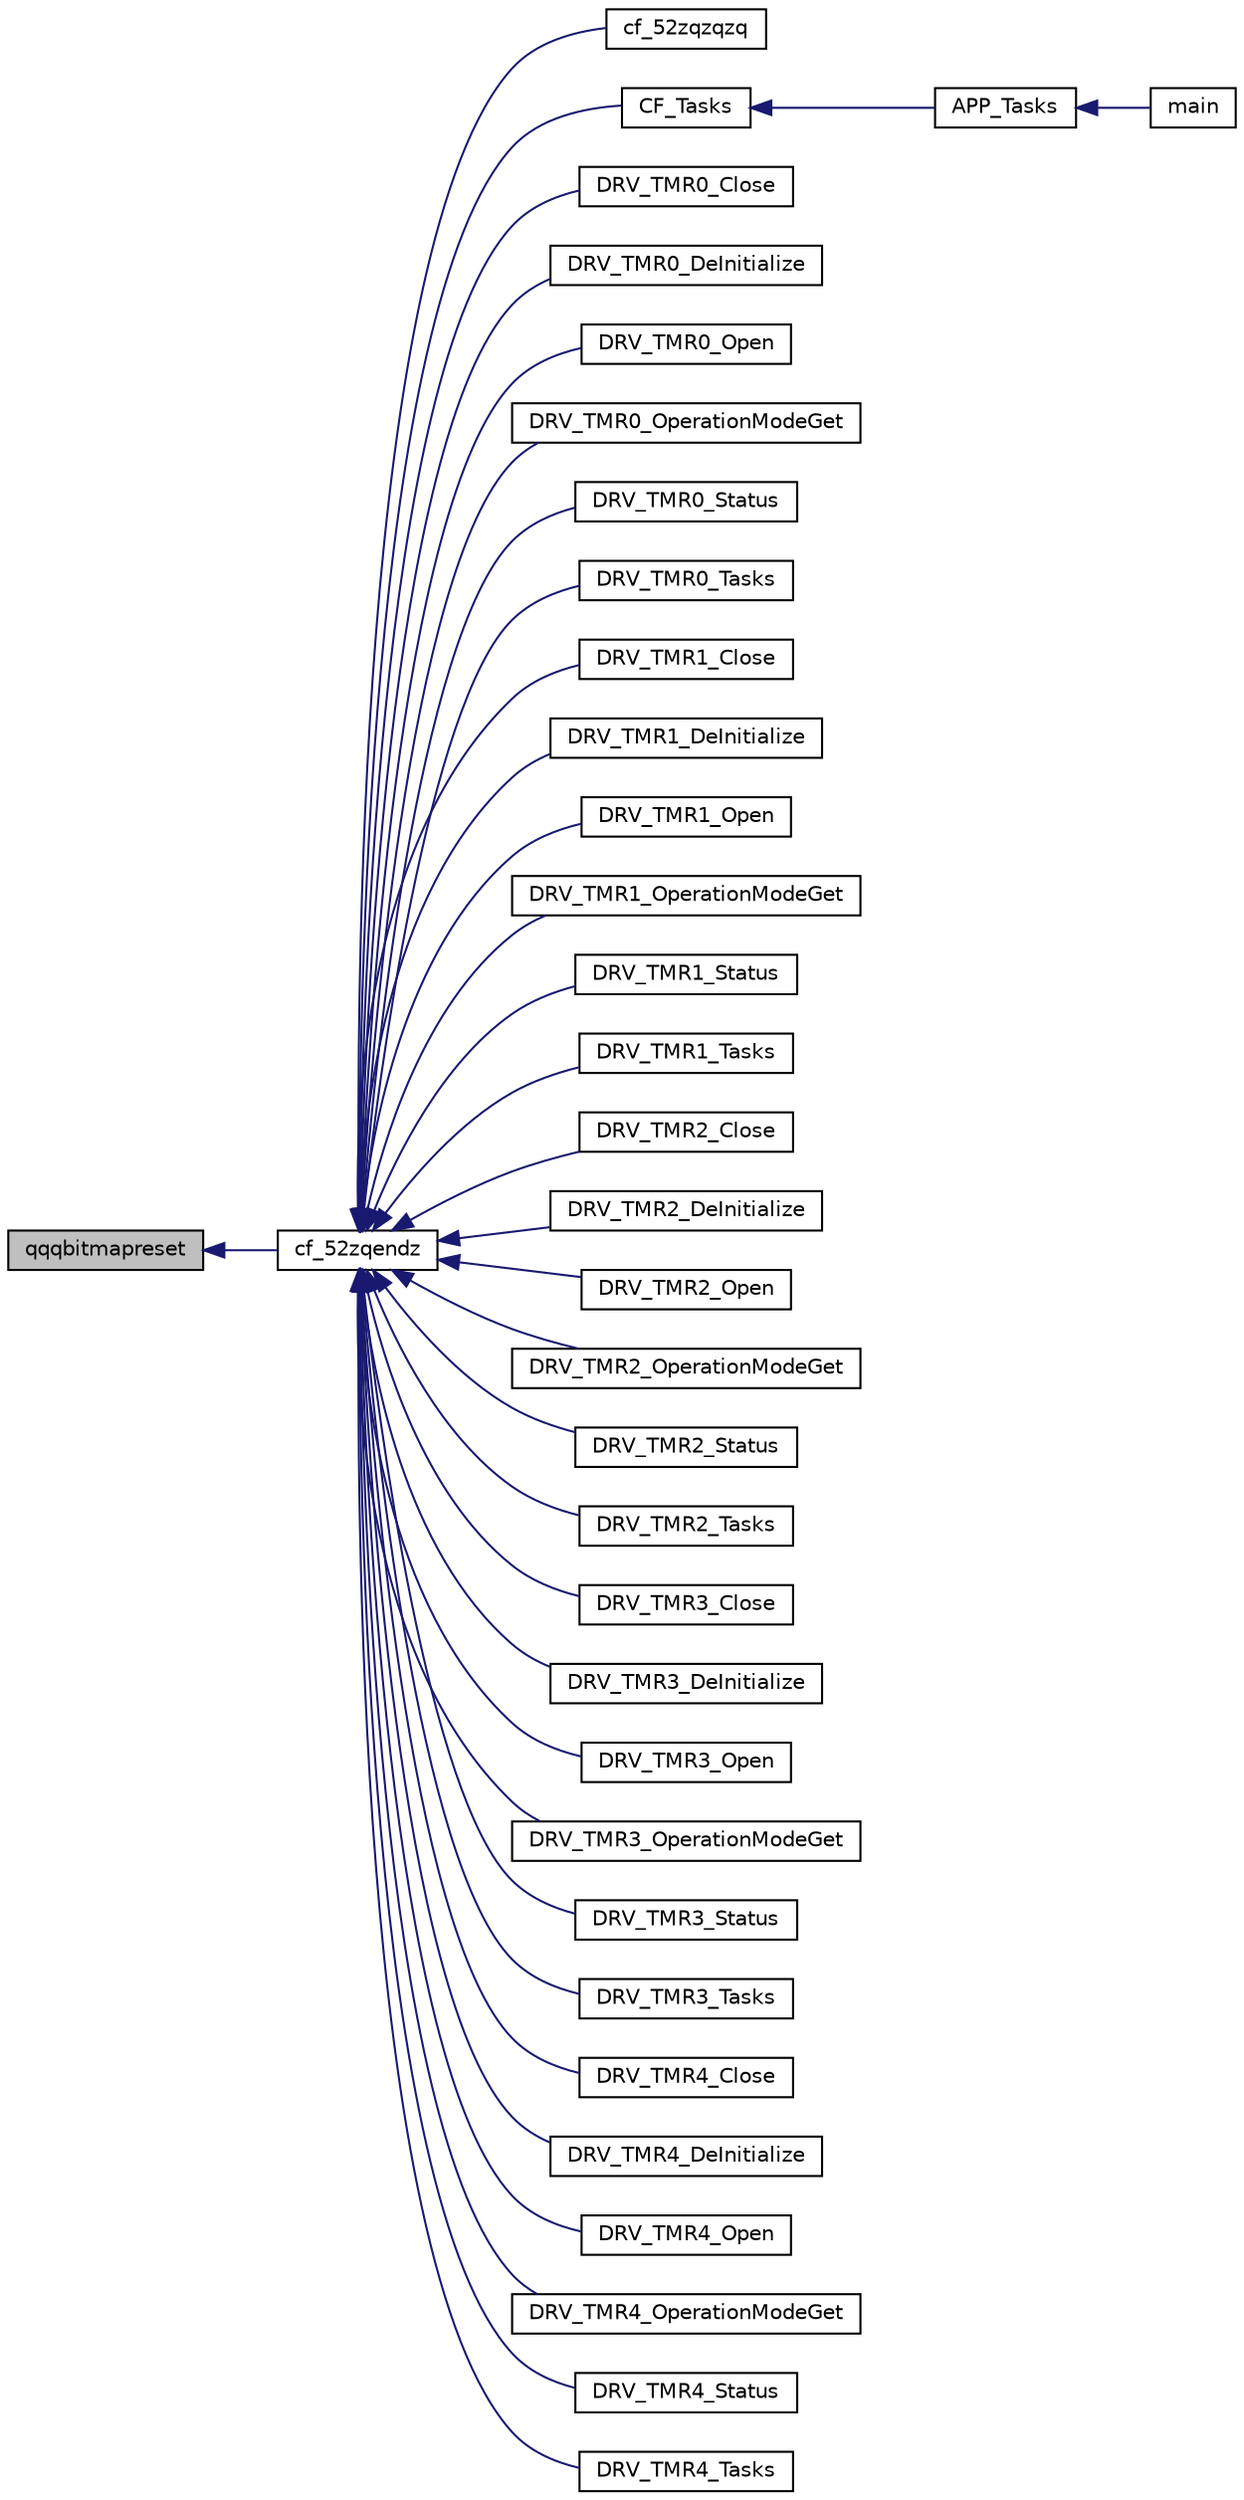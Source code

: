 digraph "qqqbitmapreset"
{
  edge [fontname="Helvetica",fontsize="10",labelfontname="Helvetica",labelfontsize="10"];
  node [fontname="Helvetica",fontsize="10",shape=record];
  rankdir="LR";
  Node1620 [label="qqqbitmapreset",height=0.2,width=0.4,color="black", fillcolor="grey75", style="filled", fontcolor="black"];
  Node1620 -> Node1621 [dir="back",color="midnightblue",fontsize="10",style="solid",fontname="Helvetica"];
  Node1621 [label="cf_52zqendz",height=0.2,width=0.4,color="black", fillcolor="white", style="filled",URL="$inszt__cf_8c.html#a25131de37a91b7204406667aae523c9d"];
  Node1621 -> Node1622 [dir="back",color="midnightblue",fontsize="10",style="solid",fontname="Helvetica"];
  Node1622 [label="cf_52zqzqzq",height=0.2,width=0.4,color="black", fillcolor="white", style="filled",URL="$inszt__cf_8c.html#a261ac6a92052d6d23895b219e51d672f"];
  Node1621 -> Node1623 [dir="back",color="midnightblue",fontsize="10",style="solid",fontname="Helvetica"];
  Node1623 [label="CF_Tasks",height=0.2,width=0.4,color="black", fillcolor="white", style="filled",URL="$inszt__cf_8c.html#abba185f96de27c3b22710cfda615f191"];
  Node1623 -> Node1624 [dir="back",color="midnightblue",fontsize="10",style="solid",fontname="Helvetica"];
  Node1624 [label="APP_Tasks",height=0.2,width=0.4,color="black", fillcolor="white", style="filled",URL="$inszt__app_8c.html#a859aee46b660cfee47cfd45ce08f6862"];
  Node1624 -> Node1625 [dir="back",color="midnightblue",fontsize="10",style="solid",fontname="Helvetica"];
  Node1625 [label="main",height=0.2,width=0.4,color="black", fillcolor="white", style="filled",URL="$inszt__main_8c.html#a840291bc02cba5474a4cb46a9b9566fe"];
  Node1621 -> Node1626 [dir="back",color="midnightblue",fontsize="10",style="solid",fontname="Helvetica"];
  Node1626 [label="DRV_TMR0_Close",height=0.2,width=0.4,color="black", fillcolor="white", style="filled",URL="$inszt__cf_8c.html#a32eae35a1e64a44969e70c746ec9cdc2"];
  Node1621 -> Node1627 [dir="back",color="midnightblue",fontsize="10",style="solid",fontname="Helvetica"];
  Node1627 [label="DRV_TMR0_DeInitialize",height=0.2,width=0.4,color="black", fillcolor="white", style="filled",URL="$inszt__cf_8c.html#ac35e22ce2277246569aa15a0142f42de"];
  Node1621 -> Node1628 [dir="back",color="midnightblue",fontsize="10",style="solid",fontname="Helvetica"];
  Node1628 [label="DRV_TMR0_Open",height=0.2,width=0.4,color="black", fillcolor="white", style="filled",URL="$inszt__cf_8c.html#a6185be0b1acc5308100e9c168c6d9882"];
  Node1621 -> Node1629 [dir="back",color="midnightblue",fontsize="10",style="solid",fontname="Helvetica"];
  Node1629 [label="DRV_TMR0_OperationModeGet",height=0.2,width=0.4,color="black", fillcolor="white", style="filled",URL="$inszt__cf_8c.html#a75154e72363837310412c5f0f77ca99b"];
  Node1621 -> Node1630 [dir="back",color="midnightblue",fontsize="10",style="solid",fontname="Helvetica"];
  Node1630 [label="DRV_TMR0_Status",height=0.2,width=0.4,color="black", fillcolor="white", style="filled",URL="$inszt__cf_8c.html#aa0b45abb3787c0b80fba63077983fda6"];
  Node1621 -> Node1631 [dir="back",color="midnightblue",fontsize="10",style="solid",fontname="Helvetica"];
  Node1631 [label="DRV_TMR0_Tasks",height=0.2,width=0.4,color="black", fillcolor="white", style="filled",URL="$inszt__cf_8c.html#a074ed24077060483c762988f726d23e9"];
  Node1621 -> Node1632 [dir="back",color="midnightblue",fontsize="10",style="solid",fontname="Helvetica"];
  Node1632 [label="DRV_TMR1_Close",height=0.2,width=0.4,color="black", fillcolor="white", style="filled",URL="$inszt__cf_8c.html#a6a5cde4bb2a1f040394eff6085aa1d59"];
  Node1621 -> Node1633 [dir="back",color="midnightblue",fontsize="10",style="solid",fontname="Helvetica"];
  Node1633 [label="DRV_TMR1_DeInitialize",height=0.2,width=0.4,color="black", fillcolor="white", style="filled",URL="$inszt__cf_8c.html#abf7739f5097a1ceff5268ea070a35c9e"];
  Node1621 -> Node1634 [dir="back",color="midnightblue",fontsize="10",style="solid",fontname="Helvetica"];
  Node1634 [label="DRV_TMR1_Open",height=0.2,width=0.4,color="black", fillcolor="white", style="filled",URL="$inszt__cf_8c.html#ac23662f1a2e62aff3d8576b4fb403b5e"];
  Node1621 -> Node1635 [dir="back",color="midnightblue",fontsize="10",style="solid",fontname="Helvetica"];
  Node1635 [label="DRV_TMR1_OperationModeGet",height=0.2,width=0.4,color="black", fillcolor="white", style="filled",URL="$inszt__cf_8c.html#a2ddcb52c248a14db2f5d3cc2b8396b4d"];
  Node1621 -> Node1636 [dir="back",color="midnightblue",fontsize="10",style="solid",fontname="Helvetica"];
  Node1636 [label="DRV_TMR1_Status",height=0.2,width=0.4,color="black", fillcolor="white", style="filled",URL="$inszt__cf_8c.html#af0b509a65d0cc40830845f905e72f383"];
  Node1621 -> Node1637 [dir="back",color="midnightblue",fontsize="10",style="solid",fontname="Helvetica"];
  Node1637 [label="DRV_TMR1_Tasks",height=0.2,width=0.4,color="black", fillcolor="white", style="filled",URL="$inszt__cf_8c.html#a0c01e1083b80ad88b2bc0fae758b1f0e"];
  Node1621 -> Node1638 [dir="back",color="midnightblue",fontsize="10",style="solid",fontname="Helvetica"];
  Node1638 [label="DRV_TMR2_Close",height=0.2,width=0.4,color="black", fillcolor="white", style="filled",URL="$inszt__cf_8c.html#a5ad44e5f36f8a566c396331e7c08c15d"];
  Node1621 -> Node1639 [dir="back",color="midnightblue",fontsize="10",style="solid",fontname="Helvetica"];
  Node1639 [label="DRV_TMR2_DeInitialize",height=0.2,width=0.4,color="black", fillcolor="white", style="filled",URL="$inszt__cf_8c.html#a0aa800750e31f5d3aea0afcd7faa41fe"];
  Node1621 -> Node1640 [dir="back",color="midnightblue",fontsize="10",style="solid",fontname="Helvetica"];
  Node1640 [label="DRV_TMR2_Open",height=0.2,width=0.4,color="black", fillcolor="white", style="filled",URL="$inszt__cf_8c.html#ae3ec2e7d926f1dfcf4d5b4ec3f4452b1"];
  Node1621 -> Node1641 [dir="back",color="midnightblue",fontsize="10",style="solid",fontname="Helvetica"];
  Node1641 [label="DRV_TMR2_OperationModeGet",height=0.2,width=0.4,color="black", fillcolor="white", style="filled",URL="$inszt__cf_8c.html#aaec612bc5ca6823e226aa9e168f0f7e4"];
  Node1621 -> Node1642 [dir="back",color="midnightblue",fontsize="10",style="solid",fontname="Helvetica"];
  Node1642 [label="DRV_TMR2_Status",height=0.2,width=0.4,color="black", fillcolor="white", style="filled",URL="$inszt__cf_8c.html#ab66021f387d5cbb3e7ab20b7718aa773"];
  Node1621 -> Node1643 [dir="back",color="midnightblue",fontsize="10",style="solid",fontname="Helvetica"];
  Node1643 [label="DRV_TMR2_Tasks",height=0.2,width=0.4,color="black", fillcolor="white", style="filled",URL="$inszt__cf_8c.html#a4cae103296c260a0cacd0bfbb02abec6"];
  Node1621 -> Node1644 [dir="back",color="midnightblue",fontsize="10",style="solid",fontname="Helvetica"];
  Node1644 [label="DRV_TMR3_Close",height=0.2,width=0.4,color="black", fillcolor="white", style="filled",URL="$inszt__cf_8c.html#a5dd9fa4b5c96ae83f17ed22952b3526b"];
  Node1621 -> Node1645 [dir="back",color="midnightblue",fontsize="10",style="solid",fontname="Helvetica"];
  Node1645 [label="DRV_TMR3_DeInitialize",height=0.2,width=0.4,color="black", fillcolor="white", style="filled",URL="$inszt__cf_8c.html#a51119949a1b0dc2ade9d15cd3eef3cf9"];
  Node1621 -> Node1646 [dir="back",color="midnightblue",fontsize="10",style="solid",fontname="Helvetica"];
  Node1646 [label="DRV_TMR3_Open",height=0.2,width=0.4,color="black", fillcolor="white", style="filled",URL="$inszt__cf_8c.html#a14def85d2721c6fe7a0f52e5da985745"];
  Node1621 -> Node1647 [dir="back",color="midnightblue",fontsize="10",style="solid",fontname="Helvetica"];
  Node1647 [label="DRV_TMR3_OperationModeGet",height=0.2,width=0.4,color="black", fillcolor="white", style="filled",URL="$inszt__cf_8c.html#aba3d374b5742c8fed77fb9c5125906e8"];
  Node1621 -> Node1648 [dir="back",color="midnightblue",fontsize="10",style="solid",fontname="Helvetica"];
  Node1648 [label="DRV_TMR3_Status",height=0.2,width=0.4,color="black", fillcolor="white", style="filled",URL="$inszt__cf_8c.html#ab337820f2261ee63bfbdbe91f999de92"];
  Node1621 -> Node1649 [dir="back",color="midnightblue",fontsize="10",style="solid",fontname="Helvetica"];
  Node1649 [label="DRV_TMR3_Tasks",height=0.2,width=0.4,color="black", fillcolor="white", style="filled",URL="$inszt__cf_8c.html#ac4622292b2dab66f9b5ae9778db08478"];
  Node1621 -> Node1650 [dir="back",color="midnightblue",fontsize="10",style="solid",fontname="Helvetica"];
  Node1650 [label="DRV_TMR4_Close",height=0.2,width=0.4,color="black", fillcolor="white", style="filled",URL="$inszt__cf_8c.html#abca98245dd4f6348cc96c19911fa2f7f"];
  Node1621 -> Node1651 [dir="back",color="midnightblue",fontsize="10",style="solid",fontname="Helvetica"];
  Node1651 [label="DRV_TMR4_DeInitialize",height=0.2,width=0.4,color="black", fillcolor="white", style="filled",URL="$inszt__cf_8c.html#a24315793d9553d184024aea496534bc5"];
  Node1621 -> Node1652 [dir="back",color="midnightblue",fontsize="10",style="solid",fontname="Helvetica"];
  Node1652 [label="DRV_TMR4_Open",height=0.2,width=0.4,color="black", fillcolor="white", style="filled",URL="$inszt__cf_8c.html#a6e2c39c5a9d8b23859be0e673b43b1b9"];
  Node1621 -> Node1653 [dir="back",color="midnightblue",fontsize="10",style="solid",fontname="Helvetica"];
  Node1653 [label="DRV_TMR4_OperationModeGet",height=0.2,width=0.4,color="black", fillcolor="white", style="filled",URL="$inszt__cf_8c.html#ad47780c4b3a36ef4f64841b0106a751d"];
  Node1621 -> Node1654 [dir="back",color="midnightblue",fontsize="10",style="solid",fontname="Helvetica"];
  Node1654 [label="DRV_TMR4_Status",height=0.2,width=0.4,color="black", fillcolor="white", style="filled",URL="$inszt__cf_8c.html#aeb55a9257642cf221bcb641b25033668"];
  Node1621 -> Node1655 [dir="back",color="midnightblue",fontsize="10",style="solid",fontname="Helvetica"];
  Node1655 [label="DRV_TMR4_Tasks",height=0.2,width=0.4,color="black", fillcolor="white", style="filled",URL="$inszt__cf_8c.html#a97a4bb302673812056f8ad54ea70b59e"];
}
